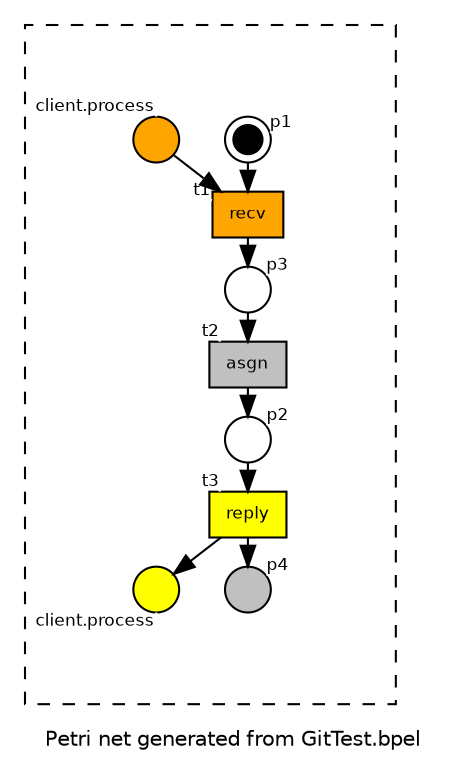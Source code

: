 digraph N {
 graph [fontname="Helvetica" nodesep=0.3 ranksep="0.2 equally" fontsize=10 label="Petri net generated from GitTest.bpel"]
 node [fontname="Helvetica" fontsize=8  width=".3" height=".3" label="" style=filled fillcolor=white]
 edge [fontname="Helvetica" fontsize=8 color=white arrowhead=none weight="20.0"]


 // places
 node [shape=circle];
 p1  	[fillcolor=black peripheries=2 height=".2" width=".2" ]
 p1_l	[shape=none];
 p1_l -> p1 [headlabel="p1"]
 p2  	[]
 p2_l	[shape=none];
 p2_l -> p2 [headlabel="p2"]
 p5  	[fillcolor=orange]
 p5_l	[shape=none];
 p5_l -> p5 [headlabel="client.process"]
 p6  	[fillcolor=yellow]
 p6_l	[shape=none];
 p6 -> p6_l [taillabel="client.process"]
 p3  	[]
 p3_l	[shape=none];
 p3_l -> p3 [headlabel="p3"]
 p4  	[fillcolor=gray]
 p4_l	[shape=none];
 p4_l -> p4 [headlabel="p4"]

 // transitions
 node [shape=box]
 t1  	[fillcolor=orange label="recv"]
 t1_l	[shape=none];
 t1_l -> t1 [headlabel="t1"]
 t2  	[label="asgn" fillcolor=gray]
 t2_l	[shape=none];
 t2_l -> t2 [headlabel="t2"]
 t3  	[fillcolor=yellow label="reply"]
 t3_l	[shape=none];
 t3_l -> t3 [headlabel="t3"]

 // cluster the inner of the net
 subgraph cluster1
 {
  t1 t1_l t2 t2_l t3 t3_l
  p1 p2 p2_l p5 p5_l p6 p6_l p3 p3_l p4 p4_l
  label="" style=dashed
 }

 // arcs
 edge [fontname="Helvetica" fontsize=8 arrowhead=normal color=black]
 t3 -> p4	[weight=10000.0]
 p3 -> t2	[weight=10000.0]
 p1 -> t1	[weight=10000.0]
 p2 -> t3	[weight=10000.0]
 t1 -> p3	[weight=10000.0]
 p5 -> t1	[]
 t2 -> p2	[weight=10000.0]
 t3 -> p6	[]
}
